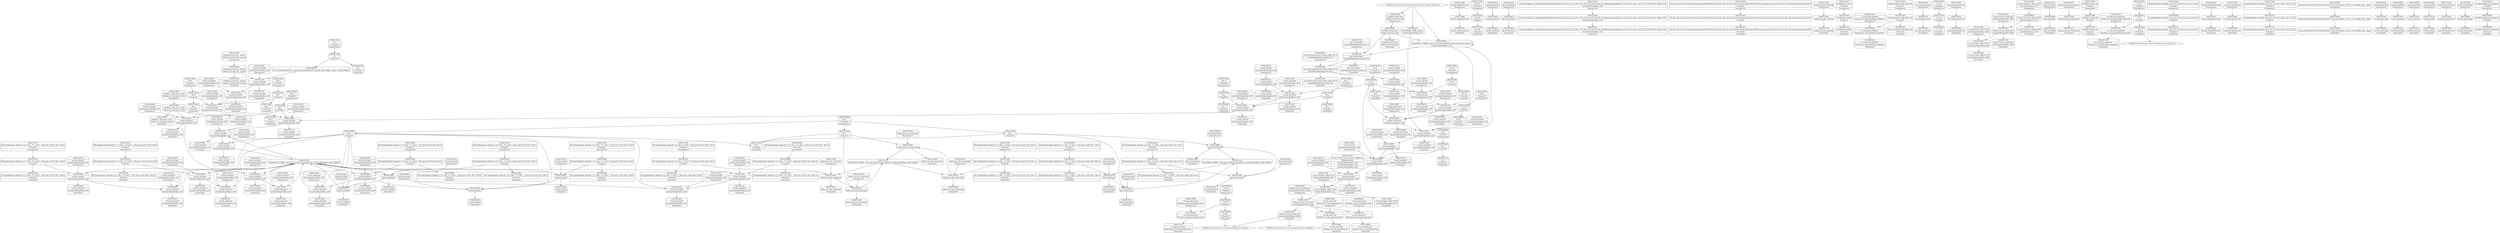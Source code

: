 digraph {
	CE0x511fac0 [shape=record,shape=Mrecord,label="{CE0x511fac0|i64_2|*Constant*}"]
	CE0x5139cc0 [shape=record,shape=Mrecord,label="{CE0x5139cc0|i64*_getelementptr_inbounds_(_11_x_i64_,_11_x_i64_*___llvm_gcov_ctr125,_i64_0,_i64_1)|*Constant*}"]
	CE0x511aa00 [shape=record,shape=Mrecord,label="{CE0x511aa00|i64*_getelementptr_inbounds_(_2_x_i64_,_2_x_i64_*___llvm_gcov_ctr410,_i64_0,_i64_0)|*Constant*|*SummSink*}"]
	CE0x5133060 [shape=record,shape=Mrecord,label="{CE0x5133060|current_sid:land.lhs.true}"]
	CE0x51227a0 [shape=record,shape=Mrecord,label="{CE0x51227a0|i64_4|*Constant*}"]
	CE0x5132970 [shape=record,shape=Mrecord,label="{CE0x5132970|current_sid:tmp18|security/selinux/hooks.c,218|*SummSink*}"]
	CE0x5139bf0 [shape=record,shape=Mrecord,label="{CE0x5139bf0|current_sid:tmp1|*SummSource*}"]
	CE0x67d4dc0 [shape=record,shape=Mrecord,label="{CE0x67d4dc0|avc_has_perm:tsid|Function::avc_has_perm&Arg::tsid::|*SummSink*}"]
	CE0x513a150 [shape=record,shape=Mrecord,label="{CE0x513a150|i64*_getelementptr_inbounds_(_11_x_i64_,_11_x_i64_*___llvm_gcov_ctr125,_i64_0,_i64_10)|*Constant*|*SummSink*}"]
	CE0x5137e30 [shape=record,shape=Mrecord,label="{CE0x5137e30|i32_218|*Constant*|*SummSink*}"]
	CE0x518cae0 [shape=record,shape=Mrecord,label="{CE0x518cae0|COLLAPSED:_GCMRE___llvm_gcov_ctr98_internal_global_2_x_i64_zeroinitializer:_elem_0:default:}"]
	CE0x5126150 [shape=record,shape=Mrecord,label="{CE0x5126150|i8_1|*Constant*|*SummSink*}"]
	CE0x5125c00 [shape=record,shape=Mrecord,label="{CE0x5125c00|i64*_getelementptr_inbounds_(_2_x_i64_,_2_x_i64_*___llvm_gcov_ctr98,_i64_0,_i64_1)|*Constant*}"]
	CE0x5138040 [shape=record,shape=Mrecord,label="{CE0x5138040|i32_78|*Constant*|*SummSink*}"]
	CE0x5158800 [shape=record,shape=Mrecord,label="{CE0x5158800|current_sid:if.end|*SummSink*}"]
	CE0x511eda0 [shape=record,shape=Mrecord,label="{CE0x511eda0|i64_5|*Constant*|*SummSink*}"]
	CE0x512adc0 [shape=record,shape=Mrecord,label="{CE0x512adc0|get_current:entry}"]
	CE0x5122150 [shape=record,shape=Mrecord,label="{CE0x5122150|_call_void_lockdep_rcu_suspicious(i8*_getelementptr_inbounds_(_25_x_i8_,_25_x_i8_*_.str3,_i32_0,_i32_0),_i32_218,_i8*_getelementptr_inbounds_(_45_x_i8_,_45_x_i8_*_.str12,_i32_0,_i32_0))_#10,_!dbg_!27727|security/selinux/hooks.c,218|*SummSource*}"]
	CE0x51192a0 [shape=record,shape=Mrecord,label="{CE0x51192a0|i64_1|*Constant*}"]
	CE0x512eb20 [shape=record,shape=Mrecord,label="{CE0x512eb20|get_current:tmp2|*SummSink*}"]
	CE0x514a480 [shape=record,shape=Mrecord,label="{CE0x514a480|current_sid:tmp10|security/selinux/hooks.c,218|*SummSource*}"]
	CE0x511f520 [shape=record,shape=Mrecord,label="{CE0x511f520|current_sid:tmp4|security/selinux/hooks.c,218}"]
	CE0x5143350 [shape=record,shape=Mrecord,label="{CE0x5143350|current_sid:sid|security/selinux/hooks.c,220}"]
	CE0x5136610 [shape=record,shape=Mrecord,label="{CE0x5136610|i64_0|*Constant*|*SummSource*}"]
	CE0x5139010 [shape=record,shape=Mrecord,label="{CE0x5139010|current_sid:tmp14|security/selinux/hooks.c,218}"]
	CE0x511afb0 [shape=record,shape=Mrecord,label="{CE0x511afb0|current_sid:tmp3|*SummSink*}"]
	CE0x514ab90 [shape=record,shape=Mrecord,label="{CE0x514ab90|_ret_%struct.task_struct*_%tmp4,_!dbg_!27714|./arch/x86/include/asm/current.h,14|*SummSource*}"]
	CE0x5127620 [shape=record,shape=Mrecord,label="{CE0x5127620|current_sid:tmp8|security/selinux/hooks.c,218|*SummSink*}"]
	CE0x64f9c20 [shape=record,shape=Mrecord,label="{CE0x64f9c20|avc_has_perm:ssid|Function::avc_has_perm&Arg::ssid::|*SummSource*}"]
	CE0x5127720 [shape=record,shape=Mrecord,label="{CE0x5127720|current_sid:tobool1|security/selinux/hooks.c,218}"]
	CE0x5125f80 [shape=record,shape=Mrecord,label="{CE0x5125f80|selinux_tun_dev_create:call|security/selinux/hooks.c,4652|*SummSource*}"]
	CE0x5157650 [shape=record,shape=Mrecord,label="{CE0x5157650|current_sid:land.lhs.true|*SummSink*}"]
	CE0x512b480 [shape=record,shape=Mrecord,label="{CE0x512b480|current_sid:call|security/selinux/hooks.c,218|*SummSink*}"]
	CE0x513cbc0 [shape=record,shape=Mrecord,label="{CE0x513cbc0|i32_(i32,_i32,_i16,_i32,_%struct.common_audit_data*)*_bitcast_(i32_(i32,_i32,_i16,_i32,_%struct.common_audit_data.495*)*_avc_has_perm_to_i32_(i32,_i32,_i16,_i32,_%struct.common_audit_data*)*)|*Constant*}"]
	CE0x5123f40 [shape=record,shape=Mrecord,label="{CE0x5123f40|current_sid:tmp1|*SummSink*}"]
	CE0x5138340 [shape=record,shape=Mrecord,label="{CE0x5138340|current_sid:cred|security/selinux/hooks.c,218|*SummSource*}"]
	CE0x5134c90 [shape=record,shape=Mrecord,label="{CE0x5134c90|i64*_getelementptr_inbounds_(_11_x_i64_,_11_x_i64_*___llvm_gcov_ctr125,_i64_0,_i64_9)|*Constant*|*SummSink*}"]
	CE0x5135070 [shape=record,shape=Mrecord,label="{CE0x5135070|current_sid:tmp17|security/selinux/hooks.c,218|*SummSource*}"]
	CE0x51391c0 [shape=record,shape=Mrecord,label="{CE0x51391c0|current_sid:tmp14|security/selinux/hooks.c,218|*SummSource*}"]
	CE0x5117a80 [shape=record,shape=Mrecord,label="{CE0x5117a80|selinux_tun_dev_create:bb|*SummSource*}"]
	CE0x512ac30 [shape=record,shape=Mrecord,label="{CE0x512ac30|GLOBAL:get_current|*Constant*|*SummSink*}"]
	CE0x5150950 [shape=record,shape=Mrecord,label="{CE0x5150950|avc_has_perm:auditdata|Function::avc_has_perm&Arg::auditdata::}"]
	CE0x517b6e0 [shape=record,shape=Mrecord,label="{CE0x517b6e0|i64*_getelementptr_inbounds_(_2_x_i64_,_2_x_i64_*___llvm_gcov_ctr98,_i64_0,_i64_1)|*Constant*|*SummSink*}"]
	CE0x5121d40 [shape=record,shape=Mrecord,label="{CE0x5121d40|avc_has_perm:entry|*SummSource*}"]
	CE0x51270a0 [shape=record,shape=Mrecord,label="{CE0x51270a0|i1_true|*Constant*}"]
	CE0x67d4e30 [shape=record,shape=Mrecord,label="{CE0x67d4e30|avc_has_perm:tsid|Function::avc_has_perm&Arg::tsid::|*SummSource*}"]
	CE0x517ae70 [shape=record,shape=Mrecord,label="{CE0x517ae70|_call_void_mcount()_#3}"]
	CE0x513e8f0 [shape=record,shape=Mrecord,label="{CE0x513e8f0|current_sid:security|security/selinux/hooks.c,218|*SummSource*}"]
	CE0x513ece0 [shape=record,shape=Mrecord,label="{CE0x513ece0|current_sid:tmp22|security/selinux/hooks.c,218}"]
	CE0x5151bd0 [shape=record,shape=Mrecord,label="{CE0x5151bd0|avc_has_perm:auditdata|Function::avc_has_perm&Arg::auditdata::|*SummSink*}"]
	CE0x5151af0 [shape=record,shape=Mrecord,label="{CE0x5151af0|_ret_i32_%retval.0,_!dbg_!27728|security/selinux/avc.c,775|*SummSink*}"]
	CE0x51403b0 [shape=record,shape=Mrecord,label="{CE0x51403b0|get_current:bb}"]
	CE0x511cd10 [shape=record,shape=Mrecord,label="{CE0x511cd10|selinux_tun_dev_create:entry|*SummSink*}"]
	CE0x5113320 [shape=record,shape=Mrecord,label="{CE0x5113320|GLOBAL:current_sid|*Constant*|*SummSource*}"]
	"CONST[source:0(mediator),value:0(static)][purpose:{operation}]"
	"CONST[source:0(mediator),value:2(dynamic)][purpose:{object}]"
	CE0x51342c0 [shape=record,shape=Mrecord,label="{CE0x51342c0|current_sid:call4|security/selinux/hooks.c,218|*SummSource*}"]
	CE0x51221c0 [shape=record,shape=Mrecord,label="{CE0x51221c0|_call_void_lockdep_rcu_suspicious(i8*_getelementptr_inbounds_(_25_x_i8_,_25_x_i8_*_.str3,_i32_0,_i32_0),_i32_218,_i8*_getelementptr_inbounds_(_45_x_i8_,_45_x_i8_*_.str12,_i32_0,_i32_0))_#10,_!dbg_!27727|security/selinux/hooks.c,218|*SummSink*}"]
	CE0x51202b0 [shape=record,shape=Mrecord,label="{CE0x51202b0|0:_i8,_:_GCMR_current_sid.__warned_internal_global_i8_0,_section_.data.unlikely_,_align_1:_elem_0:default:}"]
	CE0x514ab00 [shape=record,shape=Mrecord,label="{CE0x514ab00|get_current:entry|*SummSink*}"]
	CE0x5117060 [shape=record,shape=Mrecord,label="{CE0x5117060|%struct.common_audit_data*_null|*Constant*}"]
	CE0x5147790 [shape=record,shape=Mrecord,label="{CE0x5147790|current_sid:tmp7|security/selinux/hooks.c,218|*SummSource*}"]
	CE0x5122670 [shape=record,shape=Mrecord,label="{CE0x5122670|current_sid:tobool1|security/selinux/hooks.c,218|*SummSink*}"]
	CE0x5129c80 [shape=record,shape=Mrecord,label="{CE0x5129c80|selinux_tun_dev_create:tmp2|*SummSource*}"]
	CE0x5146b10 [shape=record,shape=Mrecord,label="{CE0x5146b10|current_sid:tmp}"]
	CE0x5146280 [shape=record,shape=Mrecord,label="{CE0x5146280|current_sid:tmp6|security/selinux/hooks.c,218|*SummSource*}"]
	CE0x5123320 [shape=record,shape=Mrecord,label="{CE0x5123320|current_sid:tmp5|security/selinux/hooks.c,218|*SummSource*}"]
	CE0x709aad0 [shape=record,shape=Mrecord,label="{CE0x709aad0|i16_49|*Constant*|*SummSource*}"]
	CE0x51198d0 [shape=record,shape=Mrecord,label="{CE0x51198d0|avc_has_perm:requested|Function::avc_has_perm&Arg::requested::}"]
	CE0x511e070 [shape=record,shape=Mrecord,label="{CE0x511e070|i64*_getelementptr_inbounds_(_11_x_i64_,_11_x_i64_*___llvm_gcov_ctr125,_i64_0,_i64_9)|*Constant*|*SummSource*}"]
	CE0x5123af0 [shape=record,shape=Mrecord,label="{CE0x5123af0|i64_0|*Constant*}"]
	CE0x5126280 [shape=record,shape=Mrecord,label="{CE0x5126280|i8*_getelementptr_inbounds_(_25_x_i8_,_25_x_i8_*_.str3,_i32_0,_i32_0)|*Constant*}"]
	CE0x5118b10 [shape=record,shape=Mrecord,label="{CE0x5118b10|selinux_tun_dev_create:call1|security/selinux/hooks.c,4661|*SummSource*}"]
	CE0x511f460 [shape=record,shape=Mrecord,label="{CE0x511f460|i64_3|*Constant*}"]
	CE0x514e1d0 [shape=record,shape=Mrecord,label="{CE0x514e1d0|current_sid:tmp21|security/selinux/hooks.c,218}"]
	CE0x5133280 [shape=record,shape=Mrecord,label="{CE0x5133280|_ret_i32_%tmp24,_!dbg_!27742|security/selinux/hooks.c,220|*SummSink*}"]
	CE0x67d4d50 [shape=record,shape=Mrecord,label="{CE0x67d4d50|avc_has_perm:tsid|Function::avc_has_perm&Arg::tsid::}"]
	CE0x5114cb0 [shape=record,shape=Mrecord,label="{CE0x5114cb0|selinux_tun_dev_create:tmp2}"]
	CE0x4a180e0 [shape=record,shape=Mrecord,label="{CE0x4a180e0|i32_8|*Constant*|*SummSink*}"]
	CE0x512b3a0 [shape=record,shape=Mrecord,label="{CE0x512b3a0|current_sid:call|security/selinux/hooks.c,218}"]
	CE0x51405f0 [shape=record,shape=Mrecord,label="{CE0x51405f0|_call_void_mcount()_#3|*SummSource*}"]
	CE0x5126a70 [shape=record,shape=Mrecord,label="{CE0x5126a70|COLLAPSED:_CMRE:_elem_0::|security/selinux/hooks.c,218}"]
	CE0x511d4e0 [shape=record,shape=Mrecord,label="{CE0x511d4e0|current_sid:tmp2}"]
	CE0x5147500 [shape=record,shape=Mrecord,label="{CE0x5147500|current_sid:tmp6|security/selinux/hooks.c,218|*SummSink*}"]
	CE0x5120c10 [shape=record,shape=Mrecord,label="{CE0x5120c10|current_sid:land.lhs.true2}"]
	CE0x5131a10 [shape=record,shape=Mrecord,label="{CE0x5131a10|current_sid:tmp2|*SummSource*}"]
	CE0x5138410 [shape=record,shape=Mrecord,label="{CE0x5138410|current_sid:cred|security/selinux/hooks.c,218|*SummSink*}"]
	CE0x5123c00 [shape=record,shape=Mrecord,label="{CE0x5123c00|current_sid:tmp4|security/selinux/hooks.c,218|*SummSink*}"]
	CE0x513c9f0 [shape=record,shape=Mrecord,label="{CE0x513c9f0|current_sid:tmp8|security/selinux/hooks.c,218}"]
	CE0x5115f80 [shape=record,shape=Mrecord,label="{CE0x5115f80|GLOBAL:current_sid|*Constant*}"]
	CE0x5126f70 [shape=record,shape=Mrecord,label="{CE0x5126f70|current_sid:tmp14|security/selinux/hooks.c,218|*SummSink*}"]
	CE0x515bf80 [shape=record,shape=Mrecord,label="{CE0x515bf80|get_current:tmp3}"]
	CE0x5129a80 [shape=record,shape=Mrecord,label="{CE0x5129a80|i64*_getelementptr_inbounds_(_11_x_i64_,_11_x_i64_*___llvm_gcov_ctr125,_i64_0,_i64_8)|*Constant*|*SummSource*}"]
	CE0x512aab0 [shape=record,shape=Mrecord,label="{CE0x512aab0|GLOBAL:get_current|*Constant*|*SummSource*}"]
	CE0x5119610 [shape=record,shape=Mrecord,label="{CE0x5119610|selinux_tun_dev_create:call|security/selinux/hooks.c,4652|*SummSink*}"]
	CE0x513f790 [shape=record,shape=Mrecord,label="{CE0x513f790|i1_true|*Constant*|*SummSource*}"]
	CE0x51137f0 [shape=record,shape=Mrecord,label="{CE0x51137f0|GLOBAL:current_sid|*Constant*|*SummSink*}"]
	CE0x51179d0 [shape=record,shape=Mrecord,label="{CE0x51179d0|i64*_getelementptr_inbounds_(_2_x_i64_,_2_x_i64_*___llvm_gcov_ctr410,_i64_0,_i64_1)|*Constant*|*SummSource*}"]
	CE0x5136000 [shape=record,shape=Mrecord,label="{CE0x5136000|current_sid:tmp13|security/selinux/hooks.c,218}"]
	CE0x511b0c0 [shape=record,shape=Mrecord,label="{CE0x511b0c0|_call_void_mcount()_#3}"]
	CE0x514c110 [shape=record,shape=Mrecord,label="{CE0x514c110|current_sid:tmp10|security/selinux/hooks.c,218|*SummSink*}"]
	CE0x514ada0 [shape=record,shape=Mrecord,label="{CE0x514ada0|_ret_%struct.task_struct*_%tmp4,_!dbg_!27714|./arch/x86/include/asm/current.h,14}"]
	CE0x511ee40 [shape=record,shape=Mrecord,label="{CE0x511ee40|current_sid:tmp9|security/selinux/hooks.c,218|*SummSource*}"]
	CE0x517b7d0 [shape=record,shape=Mrecord,label="{CE0x517b7d0|get_current:tmp4|./arch/x86/include/asm/current.h,14|*SummSource*}"]
	CE0x513a820 [shape=record,shape=Mrecord,label="{CE0x513a820|i64_2|*Constant*|*SummSource*}"]
	CE0x512ece0 [shape=record,shape=Mrecord,label="{CE0x512ece0|get_current:tmp1}"]
	CE0x5140790 [shape=record,shape=Mrecord,label="{CE0x5140790|get_current:tmp4|./arch/x86/include/asm/current.h,14}"]
	CE0x51181e0 [shape=record,shape=Mrecord,label="{CE0x51181e0|selinux_tun_dev_create:bb}"]
	CE0x5124120 [shape=record,shape=Mrecord,label="{CE0x5124120|i64*_getelementptr_inbounds_(_11_x_i64_,_11_x_i64_*___llvm_gcov_ctr125,_i64_0,_i64_1)|*Constant*|*SummSource*}"]
	CE0x517ad60 [shape=record,shape=Mrecord,label="{CE0x517ad60|get_current:tmp3|*SummSource*}"]
	CE0x512eab0 [shape=record,shape=Mrecord,label="{CE0x512eab0|get_current:tmp2|*SummSource*}"]
	CE0x4a18150 [shape=record,shape=Mrecord,label="{CE0x4a18150|i32_8|*Constant*|*SummSource*}"]
	CE0x513f9f0 [shape=record,shape=Mrecord,label="{CE0x513f9f0|i64*_getelementptr_inbounds_(_11_x_i64_,_11_x_i64_*___llvm_gcov_ctr125,_i64_0,_i64_8)|*Constant*|*SummSink*}"]
	CE0x518ca70 [shape=record,shape=Mrecord,label="{CE0x518ca70|get_current:tmp}"]
	CE0x5138c60 [shape=record,shape=Mrecord,label="{CE0x5138c60|current_sid:tmp15|security/selinux/hooks.c,218|*SummSource*}"]
	CE0x5127e40 [shape=record,shape=Mrecord,label="{CE0x5127e40|i8*_getelementptr_inbounds_(_45_x_i8_,_45_x_i8_*_.str12,_i32_0,_i32_0)|*Constant*}"]
	CE0x5144120 [shape=record,shape=Mrecord,label="{CE0x5144120|current_sid:tmp24|security/selinux/hooks.c,220|*SummSource*}"]
	CE0x5132600 [shape=record,shape=Mrecord,label="{CE0x5132600|current_sid:tmp18|security/selinux/hooks.c,218}"]
	CE0x5113950 [shape=record,shape=Mrecord,label="{CE0x5113950|i64*_getelementptr_inbounds_(_2_x_i64_,_2_x_i64_*___llvm_gcov_ctr410,_i64_0,_i64_1)|*Constant*}"]
	CE0x5123b60 [shape=record,shape=Mrecord,label="{CE0x5123b60|current_sid:tmp4|security/selinux/hooks.c,218|*SummSource*}"]
	CE0x5134440 [shape=record,shape=Mrecord,label="{CE0x5134440|GLOBAL:get_current|*Constant*}"]
	CE0x5138eb0 [shape=record,shape=Mrecord,label="{CE0x5138eb0|current_sid:tmp13|security/selinux/hooks.c,218|*SummSource*}"]
	CE0x512fcd0 [shape=record,shape=Mrecord,label="{CE0x512fcd0|get_current:tmp4|./arch/x86/include/asm/current.h,14|*SummSink*}"]
	CE0x5136490 [shape=record,shape=Mrecord,label="{CE0x5136490|current_sid:tmp16|security/selinux/hooks.c,218|*SummSource*}"]
	CE0x5136270 [shape=record,shape=Mrecord,label="{CE0x5136270|current_sid:tmp16|security/selinux/hooks.c,218}"]
	CE0x511de70 [shape=record,shape=Mrecord,label="{CE0x511de70|i64*_getelementptr_inbounds_(_11_x_i64_,_11_x_i64_*___llvm_gcov_ctr125,_i64_0,_i64_9)|*Constant*}"]
	CE0x51274b0 [shape=record,shape=Mrecord,label="{CE0x51274b0|current_sid:tmp8|security/selinux/hooks.c,218|*SummSource*}"]
	CE0x5130da0 [shape=record,shape=Mrecord,label="{CE0x5130da0|i8*_getelementptr_inbounds_(_25_x_i8_,_25_x_i8_*_.str3,_i32_0,_i32_0)|*Constant*|*SummSource*}"]
	CE0x51243a0 [shape=record,shape=Mrecord,label="{CE0x51243a0|current_sid:tmp7|security/selinux/hooks.c,218|*SummSink*}"]
	CE0x51367c0 [shape=record,shape=Mrecord,label="{CE0x51367c0|i64_0|*Constant*|*SummSink*}"]
	CE0x511ef10 [shape=record,shape=Mrecord,label="{CE0x511ef10|current_sid:tmp10|security/selinux/hooks.c,218}"]
	CE0x517add0 [shape=record,shape=Mrecord,label="{CE0x517add0|get_current:tmp3|*SummSink*}"]
	CE0x513e990 [shape=record,shape=Mrecord,label="{CE0x513e990|current_sid:security|security/selinux/hooks.c,218|*SummSink*}"]
	CE0x513bb00 [shape=record,shape=Mrecord,label="{CE0x513bb00|current_sid:tmp19|security/selinux/hooks.c,218|*SummSource*}"]
	CE0x513e880 [shape=record,shape=Mrecord,label="{CE0x513e880|current_sid:security|security/selinux/hooks.c,218}"]
	CE0x51443c0 [shape=record,shape=Mrecord,label="{CE0x51443c0|get_current:bb|*SummSource*}"]
	CE0x5112dd0 [shape=record,shape=Mrecord,label="{CE0x5112dd0|GLOBAL:__llvm_gcov_ctr125|Global_var:__llvm_gcov_ctr125|*SummSource*}"]
	CE0x5138bf0 [shape=record,shape=Mrecord,label="{CE0x5138bf0|current_sid:tmp15|security/selinux/hooks.c,218}"]
	CE0x511ec90 [shape=record,shape=Mrecord,label="{CE0x511ec90|i64_5|*Constant*|*SummSource*}"]
	CE0x5146a20 [shape=record,shape=Mrecord,label="{CE0x5146a20|i64*_getelementptr_inbounds_(_11_x_i64_,_11_x_i64_*___llvm_gcov_ctr125,_i64_0,_i64_0)|*Constant*|*SummSink*}"]
	CE0x5145a90 [shape=record,shape=Mrecord,label="{CE0x5145a90|%struct.task_struct*_(%struct.task_struct**)*_asm_movq_%gs:$_1:P_,$0_,_r,im,_dirflag_,_fpsr_,_flags_|*SummSink*}"]
	CE0x5120b00 [shape=record,shape=Mrecord,label="{CE0x5120b00|current_sid:do.end|*SummSink*}"]
	CE0x51438f0 [shape=record,shape=Mrecord,label="{CE0x51438f0|GLOBAL:current_task|Global_var:current_task}"]
	CE0x5122910 [shape=record,shape=Mrecord,label="{CE0x5122910|i32_(i32,_i32,_i16,_i32,_%struct.common_audit_data*)*_bitcast_(i32_(i32,_i32,_i16,_i32,_%struct.common_audit_data.495*)*_avc_has_perm_to_i32_(i32,_i32,_i16,_i32,_%struct.common_audit_data*)*)|*Constant*|*SummSink*}"]
	CE0x5144210 [shape=record,shape=Mrecord,label="{CE0x5144210|current_sid:tmp24|security/selinux/hooks.c,220|*SummSink*}"]
	CE0x5124e50 [shape=record,shape=Mrecord,label="{CE0x5124e50|i32_218|*Constant*}"]
	CE0x5135cf0 [shape=record,shape=Mrecord,label="{CE0x5135cf0|i64*_getelementptr_inbounds_(_11_x_i64_,_11_x_i64_*___llvm_gcov_ctr125,_i64_0,_i64_6)|*Constant*|*SummSink*}"]
	CE0x5133c80 [shape=record,shape=Mrecord,label="{CE0x5133c80|current_sid:tmp12|security/selinux/hooks.c,218}"]
	CE0x51320a0 [shape=record,shape=Mrecord,label="{CE0x51320a0|current_sid:land.lhs.true2|*SummSink*}"]
	CE0x512ec70 [shape=record,shape=Mrecord,label="{CE0x512ec70|i64_1|*Constant*}"]
	CE0x5120850 [shape=record,shape=Mrecord,label="{CE0x5120850|current_sid:if.then|*SummSource*}"]
	CE0x51135e0 [shape=record,shape=Mrecord,label="{CE0x51135e0|selinux_tun_dev_create:tmp|*SummSource*}"]
	CE0x5125930 [shape=record,shape=Mrecord,label="{CE0x5125930|selinux_tun_dev_create:call1|security/selinux/hooks.c,4661}"]
	CE0x514e480 [shape=record,shape=Mrecord,label="{CE0x514e480|i32_22|*Constant*}"]
	CE0x513d050 [shape=record,shape=Mrecord,label="{CE0x513d050|i64*_getelementptr_inbounds_(_11_x_i64_,_11_x_i64_*___llvm_gcov_ctr125,_i64_0,_i64_6)|*Constant*|*SummSource*}"]
	CE0x5144670 [shape=record,shape=Mrecord,label="{CE0x5144670|i64*_getelementptr_inbounds_(_2_x_i64_,_2_x_i64_*___llvm_gcov_ctr98,_i64_0,_i64_0)|*Constant*}"]
	CE0x513cb50 [shape=record,shape=Mrecord,label="{CE0x513cb50|i32_(i32,_i32,_i16,_i32,_%struct.common_audit_data*)*_bitcast_(i32_(i32,_i32,_i16,_i32,_%struct.common_audit_data.495*)*_avc_has_perm_to_i32_(i32,_i32,_i16,_i32,_%struct.common_audit_data*)*)|*Constant*|*SummSource*}"]
	CE0x51552a0 [shape=record,shape=Mrecord,label="{CE0x51552a0|_ret_i32_%call1,_!dbg_!27714|security/selinux/hooks.c,4661|*SummSink*}"]
	CE0x5145830 [shape=record,shape=Mrecord,label="{CE0x5145830|%struct.task_struct*_(%struct.task_struct**)*_asm_movq_%gs:$_1:P_,$0_,_r,im,_dirflag_,_fpsr_,_flags_}"]
	CE0x5143270 [shape=record,shape=Mrecord,label="{CE0x5143270|current_sid:sid|security/selinux/hooks.c,220|*SummSink*}"]
	CE0x5131d20 [shape=record,shape=Mrecord,label="{CE0x5131d20|current_sid:tmp3|*SummSource*}"]
	CE0x5134d00 [shape=record,shape=Mrecord,label="{CE0x5134d00|current_sid:tmp17|security/selinux/hooks.c,218}"]
	CE0x5142c30 [shape=record,shape=Mrecord,label="{CE0x5142c30|current_sid:tmp23|security/selinux/hooks.c,218|*SummSink*}"]
	CE0x513f0d0 [shape=record,shape=Mrecord,label="{CE0x513f0d0|current_sid:tmp22|security/selinux/hooks.c,218|*SummSink*}"]
	CE0x512b290 [shape=record,shape=Mrecord,label="{CE0x512b290|current_sid:entry|*SummSource*}"]
	CE0x5113690 [shape=record,shape=Mrecord,label="{CE0x5113690|current_sid:bb|*SummSink*}"]
	CE0x5147680 [shape=record,shape=Mrecord,label="{CE0x5147680|current_sid:tmp7|security/selinux/hooks.c,218}"]
	CE0x5127eb0 [shape=record,shape=Mrecord,label="{CE0x5127eb0|i8*_getelementptr_inbounds_(_45_x_i8_,_45_x_i8_*_.str12,_i32_0,_i32_0)|*Constant*|*SummSource*}"]
	CE0x513a890 [shape=record,shape=Mrecord,label="{CE0x513a890|i64_2|*Constant*|*SummSink*}"]
	"CONST[source:2(external),value:2(dynamic)][purpose:{subject}][SrcIdx:0]"
	CE0x51327f0 [shape=record,shape=Mrecord,label="{CE0x51327f0|current_sid:tmp18|security/selinux/hooks.c,218|*SummSource*}"]
	CE0x51507e0 [shape=record,shape=Mrecord,label="{CE0x51507e0|%struct.common_audit_data*_null|*Constant*|*SummSink*}"]
	CE0x511bb30 [shape=record,shape=Mrecord,label="{CE0x511bb30|i64*_getelementptr_inbounds_(_11_x_i64_,_11_x_i64_*___llvm_gcov_ctr125,_i64_0,_i64_6)|*Constant*}"]
	CE0x512b5c0 [shape=record,shape=Mrecord,label="{CE0x512b5c0|i32_0|*Constant*}"]
	CE0x514a1f0 [shape=record,shape=Mrecord,label="{CE0x514a1f0|current_sid:tmp9|security/selinux/hooks.c,218|*SummSink*}"]
	CE0x514e580 [shape=record,shape=Mrecord,label="{CE0x514e580|current_sid:tmp21|security/selinux/hooks.c,218|*SummSink*}"]
	CE0x5146210 [shape=record,shape=Mrecord,label="{CE0x5146210|current_sid:tmp6|security/selinux/hooks.c,218}"]
	CE0x5132ed0 [shape=record,shape=Mrecord,label="{CE0x5132ed0|selinux_tun_dev_create:tmp3|*SummSink*}"]
	CE0x5118880 [shape=record,shape=Mrecord,label="{CE0x5118880|_call_void_mcount()_#3|*SummSink*}"]
	CE0x5134030 [shape=record,shape=Mrecord,label="{CE0x5134030|current_sid:call4|security/selinux/hooks.c,218}"]
	CE0x511e400 [shape=record,shape=Mrecord,label="{CE0x511e400|i64_4|*Constant*|*SummSource*}"]
	CE0x51224f0 [shape=record,shape=Mrecord,label="{CE0x51224f0|current_sid:tobool1|security/selinux/hooks.c,218|*SummSource*}"]
	CE0x5140120 [shape=record,shape=Mrecord,label="{CE0x5140120|0:_i32,_4:_i32,_8:_i32,_12:_i32,_:_CMRE_4,8_|*MultipleSource*|security/selinux/hooks.c,218|security/selinux/hooks.c,218|security/selinux/hooks.c,220}"]
	CE0x512b410 [shape=record,shape=Mrecord,label="{CE0x512b410|current_sid:call|security/selinux/hooks.c,218|*SummSource*}"]
	CE0x513fdb0 [shape=record,shape=Mrecord,label="{CE0x513fdb0|current_sid:sid|security/selinux/hooks.c,220|*SummSource*}"]
	CE0x513be90 [shape=record,shape=Mrecord,label="{CE0x513be90|selinux_tun_dev_create:tmp2|*SummSink*}"]
	CE0x5113240 [shape=record,shape=Mrecord,label="{CE0x5113240|selinux_tun_dev_create:call|security/selinux/hooks.c,4652}"]
	CE0x511c3c0 [shape=record,shape=Mrecord,label="{CE0x511c3c0|i8_1|*Constant*|*SummSource*}"]
	CE0x51508e0 [shape=record,shape=Mrecord,label="{CE0x51508e0|_ret_i32_%retval.0,_!dbg_!27728|security/selinux/avc.c,775}"]
	CE0x511add0 [shape=record,shape=Mrecord,label="{CE0x511add0|current_sid:tmp|*SummSink*}"]
	CE0x513ee60 [shape=record,shape=Mrecord,label="{CE0x513ee60|current_sid:tmp22|security/selinux/hooks.c,218|*SummSource*}"]
	CE0x511d080 [shape=record,shape=Mrecord,label="{CE0x511d080|i64*_getelementptr_inbounds_(_2_x_i64_,_2_x_i64_*___llvm_gcov_ctr410,_i64_0,_i64_1)|*Constant*|*SummSink*}"]
	CE0x5158730 [shape=record,shape=Mrecord,label="{CE0x5158730|current_sid:if.end|*SummSource*}"]
	CE0x513c8c0 [shape=record,shape=Mrecord,label="{CE0x513c8c0|GLOBAL:current_sid.__warned|Global_var:current_sid.__warned|*SummSink*}"]
	CE0x513a450 [shape=record,shape=Mrecord,label="{CE0x513a450|current_sid:tmp20|security/selinux/hooks.c,218|*SummSink*}"]
	CE0x709aa60 [shape=record,shape=Mrecord,label="{CE0x709aa60|avc_has_perm:tclass|Function::avc_has_perm&Arg::tclass::}"]
	CE0x5117450 [shape=record,shape=Mrecord,label="{CE0x5117450|i64_1|*Constant*|*SummSink*}"]
	CE0x5119140 [shape=record,shape=Mrecord,label="{CE0x5119140|current_sid:entry}"]
	CE0x5143a80 [shape=record,shape=Mrecord,label="{CE0x5143a80|GLOBAL:current_task|Global_var:current_task|*SummSink*}"]
	CE0x5118600 [shape=record,shape=Mrecord,label="{CE0x5118600|_call_void_mcount()_#3|*SummSource*}"]
	"CONST[source:0(mediator),value:2(dynamic)][purpose:{subject}]"
	CE0x5139490 [shape=record,shape=Mrecord,label="{CE0x5139490|selinux_tun_dev_create:tmp3}"]
	CE0x511c0c0 [shape=record,shape=Mrecord,label="{CE0x511c0c0|current_sid:tmp16|security/selinux/hooks.c,218|*SummSink*}"]
	CE0x5143d40 [shape=record,shape=Mrecord,label="{CE0x5143d40|i64*_getelementptr_inbounds_(_2_x_i64_,_2_x_i64_*___llvm_gcov_ctr98,_i64_0,_i64_0)|*Constant*|*SummSource*}"]
	CE0x518c0e0 [shape=record,shape=Mrecord,label="{CE0x518c0e0|i64*_getelementptr_inbounds_(_2_x_i64_,_2_x_i64_*___llvm_gcov_ctr98,_i64_0,_i64_0)|*Constant*|*SummSink*}"]
	CE0x5119a30 [shape=record,shape=Mrecord,label="{CE0x5119a30|avc_has_perm:requested|Function::avc_has_perm&Arg::requested::|*SummSource*}"]
	CE0x512a810 [shape=record,shape=Mrecord,label="{CE0x512a810|current_sid:call4|security/selinux/hooks.c,218|*SummSink*}"]
	CE0x51439f0 [shape=record,shape=Mrecord,label="{CE0x51439f0|GLOBAL:current_task|Global_var:current_task|*SummSource*}"]
	CE0x513b3a0 [shape=record,shape=Mrecord,label="{CE0x513b3a0|i32_0|*Constant*|*SummSink*}"]
	CE0x5130e10 [shape=record,shape=Mrecord,label="{CE0x5130e10|i8*_getelementptr_inbounds_(_25_x_i8_,_25_x_i8_*_.str3,_i32_0,_i32_0)|*Constant*|*SummSink*}"]
	CE0x511d470 [shape=record,shape=Mrecord,label="{CE0x511d470|current_sid:tmp2|*SummSink*}"]
	CE0x5142f90 [shape=record,shape=Mrecord,label="{CE0x5142f90|i32_1|*Constant*|*SummSource*}"]
	CE0x5138240 [shape=record,shape=Mrecord,label="{CE0x5138240|COLLAPSED:_GCMRE_current_task_external_global_%struct.task_struct*:_elem_0::|security/selinux/hooks.c,218}"]
	CE0x51381d0 [shape=record,shape=Mrecord,label="{CE0x51381d0|current_sid:cred|security/selinux/hooks.c,218}"]
	CE0x513d340 [shape=record,shape=Mrecord,label="{CE0x513d340|selinux_tun_dev_create:tmp3|*SummSource*}"]
	CE0x5136570 [shape=record,shape=Mrecord,label="{CE0x5136570|selinux_tun_dev_create:entry|*SummSource*}"]
	CE0x514aa10 [shape=record,shape=Mrecord,label="{CE0x514aa10|get_current:entry|*SummSource*}"]
	CE0x511ad60 [shape=record,shape=Mrecord,label="{CE0x511ad60|i64_1|*Constant*}"]
	CE0x5147c60 [shape=record,shape=Mrecord,label="{CE0x5147c60|current_sid:do.end}"]
	CE0x5125580 [shape=record,shape=Mrecord,label="{CE0x5125580|COLLAPSED:_GCMRE___llvm_gcov_ctr125_internal_global_11_x_i64_zeroinitializer:_elem_0:default:}"]
	CE0x5159900 [shape=record,shape=Mrecord,label="{CE0x5159900|current_sid:do.body}"]
	CE0x51268b0 [shape=record,shape=Mrecord,label="{CE0x51268b0|i32_22|*Constant*|*SummSink*}"]
	CE0x51186b0 [shape=record,shape=Mrecord,label="{CE0x51186b0|avc_has_perm:ssid|Function::avc_has_perm&Arg::ssid::|*SummSink*}"]
	CE0x5113cc0 [shape=record,shape=Mrecord,label="{CE0x5113cc0|avc_has_perm:tclass|Function::avc_has_perm&Arg::tclass::|*SummSink*}"]
	CE0x5136980 [shape=record,shape=Mrecord,label="{CE0x5136980|GLOBAL:__llvm_gcov_ctr125|Global_var:__llvm_gcov_ctr125|*SummSink*}"]
	CE0x511a3d0 [shape=record,shape=Mrecord,label="{CE0x511a3d0|selinux_tun_dev_create:tmp1|*SummSink*}"]
	CE0x5157570 [shape=record,shape=Mrecord,label="{CE0x5157570|current_sid:bb}"]
	CE0x5144540 [shape=record,shape=Mrecord,label="{CE0x5144540|get_current:bb|*SummSink*}"]
	CE0x511fa20 [shape=record,shape=Mrecord,label="{CE0x511fa20|current_sid:tobool|security/selinux/hooks.c,218|*SummSource*}"]
	CE0x5126730 [shape=record,shape=Mrecord,label="{CE0x5126730|i32_22|*Constant*|*SummSource*}"]
	CE0x513f8c0 [shape=record,shape=Mrecord,label="{CE0x513f8c0|i1_true|*Constant*|*SummSink*}"]
	CE0x5117500 [shape=record,shape=Mrecord,label="{CE0x5117500|i64*_getelementptr_inbounds_(_2_x_i64_,_2_x_i64_*___llvm_gcov_ctr410,_i64_0,_i64_0)|*Constant*|*SummSource*}"]
	CE0x5132190 [shape=record,shape=Mrecord,label="{CE0x5132190|i64*_getelementptr_inbounds_(_11_x_i64_,_11_x_i64_*___llvm_gcov_ctr125,_i64_0,_i64_0)|*Constant*|*SummSource*}"]
	CE0x5151a80 [shape=record,shape=Mrecord,label="{CE0x5151a80|avc_has_perm:auditdata|Function::avc_has_perm&Arg::auditdata::|*SummSource*}"]
	CE0x5118c70 [shape=record,shape=Mrecord,label="{CE0x5118c70|selinux_tun_dev_create:tmp|*SummSink*}"]
	CE0x5124bb0 [shape=record,shape=Mrecord,label="{CE0x5124bb0|GLOBAL:lockdep_rcu_suspicious|*Constant*}"]
	CE0x5119e50 [shape=record,shape=Mrecord,label="{CE0x5119e50|i64*_getelementptr_inbounds_(_2_x_i64_,_2_x_i64_*___llvm_gcov_ctr410,_i64_0,_i64_0)|*Constant*}"]
	CE0x6df1110 [shape=record,shape=Mrecord,label="{CE0x6df1110|avc_has_perm:ssid|Function::avc_has_perm&Arg::ssid::}"]
	CE0x5152c90 [shape=record,shape=Mrecord,label="{CE0x5152c90|_ret_i32_%call1,_!dbg_!27714|security/selinux/hooks.c,4661}"]
	CE0x511a530 [shape=record,shape=Mrecord,label="{CE0x511a530|COLLAPSED:_GCMRE___llvm_gcov_ctr410_internal_global_2_x_i64_zeroinitializer:_elem_0:default:}"]
	CE0x5131b70 [shape=record,shape=Mrecord,label="{CE0x5131b70|current_sid:tmp3}"]
	CE0x513f2f0 [shape=record,shape=Mrecord,label="{CE0x513f2f0|current_sid:tmp23|security/selinux/hooks.c,218|*SummSource*}"]
	CE0x51170d0 [shape=record,shape=Mrecord,label="{CE0x51170d0|%struct.common_audit_data*_null|*Constant*|*SummSource*}"]
	CE0x5156430 [shape=record,shape=Mrecord,label="{CE0x5156430|current_sid:bb|*SummSource*}"]
	CE0x4a18070 [shape=record,shape=Mrecord,label="{CE0x4a18070|i32_8|*Constant*}"]
	CE0x513b220 [shape=record,shape=Mrecord,label="{CE0x513b220|i32_0|*Constant*|*SummSource*}"]
	CE0x5159a40 [shape=record,shape=Mrecord,label="{CE0x5159a40|current_sid:do.body|*SummSource*}"]
	CE0x51575e0 [shape=record,shape=Mrecord,label="{CE0x51575e0|current_sid:if.then}"]
	CE0x709a9f0 [shape=record,shape=Mrecord,label="{CE0x709a9f0|i16_49|*Constant*}"]
	CE0x511a950 [shape=record,shape=Mrecord,label="{CE0x511a950|_ret_i32_%tmp24,_!dbg_!27742|security/selinux/hooks.c,220}"]
	CE0x5127860 [shape=record,shape=Mrecord,label="{CE0x5127860|avc_has_perm:entry|*SummSink*}"]
	CE0x51208c0 [shape=record,shape=Mrecord,label="{CE0x51208c0|current_sid:if.then|*SummSink*}"]
	CE0x513a230 [shape=record,shape=Mrecord,label="{CE0x513a230|current_sid:tmp20|security/selinux/hooks.c,218}"]
	CE0x5138cd0 [shape=record,shape=Mrecord,label="{CE0x5138cd0|current_sid:tmp15|security/selinux/hooks.c,218|*SummSink*}"]
	CE0x511c1f0 [shape=record,shape=Mrecord,label="{CE0x511c1f0|i8_1|*Constant*}"]
	CE0x513a1c0 [shape=record,shape=Mrecord,label="{CE0x513a1c0|current_sid:tmp19|security/selinux/hooks.c,218|*SummSink*}"]
	CE0x5132bc0 [shape=record,shape=Mrecord,label="{CE0x5132bc0|_call_void_mcount()_#3}"]
	CE0x513efd0 [shape=record,shape=Mrecord,label="{CE0x513efd0|current_sid:tmp23|security/selinux/hooks.c,218}"]
	CE0x5144030 [shape=record,shape=Mrecord,label="{CE0x5144030|current_sid:tmp24|security/selinux/hooks.c,220}"]
	CE0x5125370 [shape=record,shape=Mrecord,label="{CE0x5125370|get_current:tmp1|*SummSink*}"]
	CE0x662c750 [shape=record,shape=Mrecord,label="{CE0x662c750|avc_has_perm:entry}"]
	CE0x5146bb0 [shape=record,shape=Mrecord,label="{CE0x5146bb0|i64*_getelementptr_inbounds_(_11_x_i64_,_11_x_i64_*___llvm_gcov_ctr125,_i64_0,_i64_0)|*Constant*}"]
	CE0x5159ae0 [shape=record,shape=Mrecord,label="{CE0x5159ae0|current_sid:do.body|*SummSink*}"]
	CE0x5139b20 [shape=record,shape=Mrecord,label="{CE0x5139b20|current_sid:tmp1}"]
	CE0x514e350 [shape=record,shape=Mrecord,label="{CE0x514e350|current_sid:tmp21|security/selinux/hooks.c,218|*SummSource*}"]
	CE0x5147e00 [shape=record,shape=Mrecord,label="{CE0x5147e00|current_sid:do.end|*SummSource*}"]
	CE0x51368f0 [shape=record,shape=Mrecord,label="{CE0x51368f0|GLOBAL:__llvm_gcov_ctr125|Global_var:__llvm_gcov_ctr125}"]
	CE0x511f590 [shape=record,shape=Mrecord,label="{CE0x511f590|i64_3|*Constant*|*SummSource*}"]
	CE0x5137a80 [shape=record,shape=Mrecord,label="{CE0x5137a80|i32_218|*Constant*|*SummSource*}"]
	CE0x5135f90 [shape=record,shape=Mrecord,label="{CE0x5135f90|current_sid:tmp13|security/selinux/hooks.c,218|*SummSink*}"]
	CE0x5113090 [shape=record,shape=Mrecord,label="{CE0x5113090|selinux_tun_dev_create:tmp}"]
	CE0x51220e0 [shape=record,shape=Mrecord,label="{CE0x51220e0|_call_void_lockdep_rcu_suspicious(i8*_getelementptr_inbounds_(_25_x_i8_,_25_x_i8_*_.str3,_i32_0,_i32_0),_i32_218,_i8*_getelementptr_inbounds_(_45_x_i8_,_45_x_i8_*_.str12,_i32_0,_i32_0))_#10,_!dbg_!27727|security/selinux/hooks.c,218}"]
	CE0x51406f0 [shape=record,shape=Mrecord,label="{CE0x51406f0|_call_void_mcount()_#3|*SummSink*}"]
	CE0x511d290 [shape=record,shape=Mrecord,label="{CE0x511d290|i64*_getelementptr_inbounds_(_11_x_i64_,_11_x_i64_*___llvm_gcov_ctr125,_i64_0,_i64_1)|*Constant*|*SummSink*}"]
	CE0x511e530 [shape=record,shape=Mrecord,label="{CE0x511e530|i64_4|*Constant*|*SummSink*}"]
	CE0x5127350 [shape=record,shape=Mrecord,label="{CE0x5127350|selinux_tun_dev_create:call1|security/selinux/hooks.c,4661|*SummSink*}"]
	CE0x51551e0 [shape=record,shape=Mrecord,label="{CE0x51551e0|_ret_i32_%call1,_!dbg_!27714|security/selinux/hooks.c,4661|*SummSource*}"]
	CE0x511ec20 [shape=record,shape=Mrecord,label="{CE0x511ec20|i64_5|*Constant*}"]
	CE0x5132aa0 [shape=record,shape=Mrecord,label="{CE0x5132aa0|current_sid:tmp19|security/selinux/hooks.c,218}"]
	CE0x514c240 [shape=record,shape=Mrecord,label="{CE0x514c240|current_sid:tmp11|security/selinux/hooks.c,218}"]
	CE0x511b2c0 [shape=record,shape=Mrecord,label="{CE0x511b2c0|_call_void_mcount()_#3|*SummSink*}"]
	CE0x5113530 [shape=record,shape=Mrecord,label="{CE0x5113530|current_sid:entry|*SummSink*}"]
	CE0x513bdb0 [shape=record,shape=Mrecord,label="{CE0x513bdb0|i64*_getelementptr_inbounds_(_11_x_i64_,_11_x_i64_*___llvm_gcov_ctr125,_i64_0,_i64_10)|*Constant*|*SummSource*}"]
	CE0x51244d0 [shape=record,shape=Mrecord,label="{CE0x51244d0|GLOBAL:current_sid.__warned|Global_var:current_sid.__warned}"]
	CE0x5125510 [shape=record,shape=Mrecord,label="{CE0x5125510|current_sid:tmp|*SummSource*}"]
	CE0x5124ce0 [shape=record,shape=Mrecord,label="{CE0x5124ce0|GLOBAL:lockdep_rcu_suspicious|*Constant*|*SummSource*}"]
	CE0x51350e0 [shape=record,shape=Mrecord,label="{CE0x51350e0|current_sid:tmp17|security/selinux/hooks.c,218|*SummSink*}"]
	CE0x5153f80 [shape=record,shape=Mrecord,label="{CE0x5153f80|i16_49|*Constant*|*SummSink*}"]
	CE0x5127f20 [shape=record,shape=Mrecord,label="{CE0x5127f20|i8*_getelementptr_inbounds_(_45_x_i8_,_45_x_i8_*_.str12,_i32_0,_i32_0)|*Constant*|*SummSink*}"]
	CE0x511b9b0 [shape=record,shape=Mrecord,label="{CE0x511b9b0|current_sid:tmp12|security/selinux/hooks.c,218|*SummSource*}"]
	CE0x5132000 [shape=record,shape=Mrecord,label="{CE0x5132000|current_sid:land.lhs.true2|*SummSource*}"]
	CE0x511ce70 [shape=record,shape=Mrecord,label="{CE0x511ce70|selinux_tun_dev_create:tmp1}"]
	CE0x513a330 [shape=record,shape=Mrecord,label="{CE0x513a330|current_sid:tmp20|security/selinux/hooks.c,218|*SummSource*}"]
	CE0x5119ae0 [shape=record,shape=Mrecord,label="{CE0x5119ae0|i64_1|*Constant*|*SummSource*}"]
	CE0x514c440 [shape=record,shape=Mrecord,label="{CE0x514c440|current_sid:tmp11|security/selinux/hooks.c,218|*SummSource*}"]
	CE0x5117ea0 [shape=record,shape=Mrecord,label="{CE0x5117ea0|_call_void_mcount()_#3|*SummSource*}"]
	CE0x511b8a0 [shape=record,shape=Mrecord,label="{CE0x511b8a0|current_sid:tmp11|security/selinux/hooks.c,218|*SummSink*}"]
	CE0x511ed30 [shape=record,shape=Mrecord,label="{CE0x511ed30|current_sid:tmp9|security/selinux/hooks.c,218}"]
	CE0x518cc80 [shape=record,shape=Mrecord,label="{CE0x518cc80|get_current:tmp|*SummSource*}"]
	CE0x5121ea0 [shape=record,shape=Mrecord,label="{CE0x5121ea0|current_sid:tobool|security/selinux/hooks.c,218}"]
	CE0x5116340 [shape=record,shape=Mrecord,label="{CE0x5116340|selinux_tun_dev_create:entry}"]
	CE0x511a740 [shape=record,shape=Mrecord,label="{CE0x511a740|selinux_tun_dev_create:bb|*SummSink*}"]
	CE0x513c740 [shape=record,shape=Mrecord,label="{CE0x513c740|GLOBAL:current_sid.__warned|Global_var:current_sid.__warned|*SummSource*}"]
	CE0x5121710 [shape=record,shape=Mrecord,label="{CE0x5121710|current_sid:tmp5|security/selinux/hooks.c,218|*SummSink*}"]
	CE0x5117fd0 [shape=record,shape=Mrecord,label="{CE0x5117fd0|_ret_i32_%tmp24,_!dbg_!27742|security/selinux/hooks.c,220|*SummSource*}"]
	CE0x5143570 [shape=record,shape=Mrecord,label="{CE0x5143570|get_current:tmp|*SummSink*}"]
	CE0x5143110 [shape=record,shape=Mrecord,label="{CE0x5143110|i32_1|*Constant*|*SummSink*}"]
	CE0x512ea40 [shape=record,shape=Mrecord,label="{CE0x512ea40|get_current:tmp2}"]
	CE0x5125790 [shape=record,shape=Mrecord,label="{CE0x5125790|get_current:tmp1|*SummSource*}"]
	CE0x51459b0 [shape=record,shape=Mrecord,label="{CE0x51459b0|%struct.task_struct*_(%struct.task_struct**)*_asm_movq_%gs:$_1:P_,$0_,_r,im,_dirflag_,_fpsr_,_flags_|*SummSource*}"]
	CE0x5117140 [shape=record,shape=Mrecord,label="{CE0x5117140|avc_has_perm:requested|Function::avc_has_perm&Arg::requested::|*SummSink*}"]
	CE0x5124aa0 [shape=record,shape=Mrecord,label="{CE0x5124aa0|i64*_getelementptr_inbounds_(_2_x_i64_,_2_x_i64_*___llvm_gcov_ctr98,_i64_0,_i64_1)|*Constant*|*SummSource*}"]
	CE0x51380b0 [shape=record,shape=Mrecord,label="{CE0x51380b0|i32_78|*Constant*|*SummSource*}"]
	CE0x513b9d0 [shape=record,shape=Mrecord,label="{CE0x513b9d0|i64*_getelementptr_inbounds_(_11_x_i64_,_11_x_i64_*___llvm_gcov_ctr125,_i64_0,_i64_10)|*Constant*}"]
	CE0x511fb30 [shape=record,shape=Mrecord,label="{CE0x511fb30|current_sid:tobool|security/selinux/hooks.c,218|*SummSink*}"]
	CE0x5142da0 [shape=record,shape=Mrecord,label="{CE0x5142da0|i32_1|*Constant*}"]
	CE0x5118340 [shape=record,shape=Mrecord,label="{CE0x5118340|selinux_tun_dev_create:tmp1|*SummSource*}"]
	CE0x513a900 [shape=record,shape=Mrecord,label="{CE0x513a900|current_sid:tmp5|security/selinux/hooks.c,218}"]
	CE0x5151b60 [shape=record,shape=Mrecord,label="{CE0x5151b60|_ret_i32_%retval.0,_!dbg_!27728|security/selinux/avc.c,775|*SummSource*}"]
	CE0x5138a40 [shape=record,shape=Mrecord,label="{CE0x5138a40|i64*_getelementptr_inbounds_(_11_x_i64_,_11_x_i64_*___llvm_gcov_ctr125,_i64_0,_i64_8)|*Constant*}"]
	CE0x5119980 [shape=record,shape=Mrecord,label="{CE0x5119980|avc_has_perm:tclass|Function::avc_has_perm&Arg::tclass::|*SummSource*}"]
	CE0x511c840 [shape=record,shape=Mrecord,label="{CE0x511c840|current_sid:if.end}"]
	CE0x5123a80 [shape=record,shape=Mrecord,label="{CE0x5123a80|i64_3|*Constant*|*SummSink*}"]
	CE0x514ae40 [shape=record,shape=Mrecord,label="{CE0x514ae40|_ret_%struct.task_struct*_%tmp4,_!dbg_!27714|./arch/x86/include/asm/current.h,14|*SummSink*}"]
	CE0x511ea60 [shape=record,shape=Mrecord,label="{CE0x511ea60|current_sid:land.lhs.true|*SummSource*}"]
	CE0x5124d50 [shape=record,shape=Mrecord,label="{CE0x5124d50|GLOBAL:lockdep_rcu_suspicious|*Constant*|*SummSink*}"]
	CE0x511ba20 [shape=record,shape=Mrecord,label="{CE0x511ba20|current_sid:tmp12|security/selinux/hooks.c,218|*SummSink*}"]
	CE0x5137fd0 [shape=record,shape=Mrecord,label="{CE0x5137fd0|i32_78|*Constant*}"]
	CE0x513ece0 -> CE0x513efd0
	CE0x51459b0 -> CE0x5145830
	CE0x5132aa0 -> CE0x513a230
	CE0x5147790 -> CE0x5147680
	CE0x5119140 -> CE0x5113530
	CE0x5139b20 -> CE0x5123f40
	CE0x5133c80 -> CE0x5125580
	CE0x5144030 -> CE0x511a950
	CE0x4a18070 -> CE0x4a180e0
	CE0x5140790 -> CE0x512fcd0
	CE0x5130da0 -> CE0x5126280
	CE0x5131a10 -> CE0x511d4e0
	CE0x51575e0 -> CE0x51208c0
	CE0x5124bb0 -> CE0x5124d50
	CE0x513efd0 -> CE0x5142c30
	CE0x5117ea0 -> CE0x5132bc0
	CE0x5137fd0 -> CE0x5138040
	CE0x512adc0 -> CE0x514ab00
	CE0x512b5c0 -> CE0x5121ea0
	CE0x5119e50 -> CE0x5113090
	CE0x513e8f0 -> CE0x513e880
	CE0x709aad0 -> CE0x709a9f0
	CE0x5125580 -> CE0x5146b10
	CE0x5113240 -> CE0x5119610
	CE0x51170d0 -> CE0x5117060
	CE0x5139010 -> CE0x5125580
	CE0x514a480 -> CE0x511ef10
	CE0x5143350 -> CE0x5143270
	CE0x51202b0 -> CE0x513c9f0
	CE0x5156430 -> CE0x5157570
	CE0x5117060 -> CE0x51507e0
	CE0x5132190 -> CE0x5146bb0
	CE0x513a900 -> CE0x5146210
	CE0x51192a0 -> CE0x511ce70
	CE0x51368f0 -> CE0x511ef10
	CE0x5132600 -> CE0x5132970
	CE0x513a230 -> CE0x5125580
	CE0x517ae70 -> CE0x51406f0
	CE0x5129a80 -> CE0x5138a40
	CE0x5131b70 -> CE0x511afb0
	CE0x511e400 -> CE0x51227a0
	CE0x5152c90 -> CE0x51552a0
	CE0x5137a80 -> CE0x5124e50
	CE0x513ee60 -> CE0x513ece0
	CE0x5144120 -> CE0x5144030
	CE0x5143d40 -> CE0x5144670
	CE0x5113950 -> CE0x5114cb0
	CE0x511ea60 -> CE0x5133060
	CE0x51270a0 -> CE0x513f8c0
	CE0x514ada0 -> CE0x514ae40
	CE0x5119ae0 -> CE0x512ec70
	CE0x5140790 -> CE0x514ada0
	CE0x5125f80 -> CE0x5113240
	CE0x4a18070 -> CE0x51198d0
	CE0x5123af0 -> CE0x51367c0
	CE0x512b410 -> CE0x512b3a0
	CE0x5138c60 -> CE0x5138bf0
	CE0x5131d20 -> CE0x5131b70
	CE0x5121ea0 -> CE0x511f520
	CE0x513a820 -> CE0x511fac0
	CE0x709a9f0 -> CE0x709aa60
	CE0x5144030 -> CE0x5144210
	CE0x5134030 -> CE0x51381d0
	CE0x5125930 -> CE0x5127350
	CE0x709a9f0 -> CE0x5153f80
	CE0x511b9b0 -> CE0x5133c80
	CE0x5142da0 -> CE0x5143110
	CE0x5117fd0 -> CE0x511a950
	CE0x5157570 -> CE0x5113690
	CE0x511a530 -> CE0x5113090
	CE0x51443c0 -> CE0x51403b0
	CE0x5132000 -> CE0x5120c10
	CE0x511ad60 -> CE0x5117450
	CE0x51244d0 -> CE0x513c8c0
	CE0x5113950 -> CE0x511d080
	CE0x5147680 -> CE0x5125580
	CE0x51244d0 -> CE0x513c9f0
	CE0x511a950 -> CE0x5133280
	CE0x5138bf0 -> CE0x5138cd0
	CE0x513b220 -> CE0x512b5c0
	CE0x5123af0 -> CE0x511ef10
	CE0x5125580 -> CE0x511d4e0
	CE0x5136490 -> CE0x5136270
	CE0x511f460 -> CE0x511f520
	CE0x5125c00 -> CE0x512ea40
	CE0x513b9d0 -> CE0x513a150
	CE0x512ec70 -> CE0x515bf80
	CE0x5144670 -> CE0x518c0e0
	CE0x51342c0 -> CE0x5134030
	CE0x5124ce0 -> CE0x5124bb0
	CE0x511d4e0 -> CE0x511d470
	CE0x51135e0 -> CE0x5113090
	"CONST[source:2(external),value:2(dynamic)][purpose:{subject}][SrcIdx:0]" -> CE0x5126a70
	CE0x51227a0 -> CE0x511e530
	CE0x5125930 -> CE0x5152c90
	CE0x5131b70 -> CE0x5125580
	CE0x5139490 -> CE0x511a530
	CE0x5119e50 -> CE0x511aa00
	CE0x518cc80 -> CE0x518ca70
	CE0x5159900 -> CE0x5159ae0
	CE0x5147c60 -> CE0x5120b00
	CE0x51438f0 -> CE0x5138240
	CE0x513e880 -> CE0x513ece0
	CE0x5112dd0 -> CE0x51368f0
	CE0x5146bb0 -> CE0x5146b10
	CE0x514e1d0 -> CE0x513e880
	CE0x5120850 -> CE0x51575e0
	CE0x5138240 -> CE0x5140790
	CE0x518ca70 -> CE0x512ece0
	CE0x662c750 -> CE0x5127860
	CE0x67d4d50 -> CE0x67d4dc0
	CE0x514c240 -> CE0x511b8a0
	CE0x517ad60 -> CE0x515bf80
	CE0x511ad60 -> CE0x5136270
	CE0x513cb50 -> CE0x513cbc0
	CE0x511ad60 -> CE0x5133c80
	CE0x5146bb0 -> CE0x5146a20
	CE0x5136570 -> CE0x5116340
	CE0x5121ea0 -> CE0x511fb30
	CE0x514e350 -> CE0x514e1d0
	CE0x5137fd0 -> CE0x51381d0
	CE0x5139cc0 -> CE0x511d4e0
	CE0x51391c0 -> CE0x5139010
	CE0x5124aa0 -> CE0x5125c00
	CE0x51405f0 -> CE0x517ae70
	CE0x6df1110 -> CE0x51186b0
	CE0x5138a40 -> CE0x513f9f0
	CE0x51368f0 -> CE0x513a900
	CE0x5123af0 -> CE0x513a900
	CE0x5114cb0 -> CE0x5139490
	CE0x5142f90 -> CE0x5142da0
	CE0x511ad60 -> CE0x5139010
	CE0x513c9f0 -> CE0x5127720
	CE0x514e480 -> CE0x513e880
	CE0x5125580 -> CE0x5132aa0
	CE0x518ca70 -> CE0x5143570
	CE0x5147e00 -> CE0x5147c60
	CE0x5144670 -> CE0x518ca70
	CE0x51192a0 -> CE0x5117450
	CE0x5124e50 -> CE0x5137e30
	CE0x5114cb0 -> CE0x513be90
	CE0x5124120 -> CE0x5139cc0
	CE0x5136000 -> CE0x5135f90
	CE0x511ed30 -> CE0x511ef10
	CE0x64f9c20 -> CE0x6df1110
	CE0x5113240 -> CE0x67d4d50
	CE0x5139bf0 -> CE0x5139b20
	CE0x5118600 -> CE0x511b0c0
	CE0x511c1f0 -> CE0x5126150
	CE0x513b9d0 -> CE0x5132aa0
	CE0x511fac0 -> CE0x511f520
	CE0x5117a80 -> CE0x51181e0
	CE0x67d4e30 -> CE0x67d4d50
	CE0x51551e0 -> CE0x5152c90
	CE0x51381d0 -> CE0x514e1d0
	CE0x5119610 -> "CONST[source:0(mediator),value:2(dynamic)][purpose:{subject}]"
	CE0x5133060 -> CE0x5157650
	CE0x512ece0 -> CE0x518cae0
	CE0x5119ae0 -> CE0x51192a0
	CE0x513fdb0 -> CE0x5143350
	CE0x515bf80 -> CE0x517add0
	CE0x5119ae0 -> CE0x511ad60
	CE0x512ea40 -> CE0x515bf80
	CE0x511fa20 -> CE0x5121ea0
	CE0x51508e0 -> CE0x5151af0
	CE0x511ef10 -> CE0x514c240
	CE0x513a330 -> CE0x513a230
	CE0x511f460 -> CE0x5123a80
	CE0x511fac0 -> CE0x513a890
	CE0x5126280 -> CE0x5130e10
	CE0x511f590 -> CE0x511f460
	CE0x4a18150 -> CE0x4a18070
	CE0x511ad60 -> CE0x5131b70
	CE0x511de70 -> CE0x5134d00
	CE0x513f2f0 -> CE0x513efd0
	CE0x511ef10 -> CE0x514c110
	CE0x5139010 -> CE0x5126f70
	CE0x51327f0 -> CE0x5132600
	CE0x511ad60 -> CE0x5147680
	CE0x512b5c0 -> CE0x513b3a0
	CE0x51438f0 -> CE0x5143a80
	CE0x51224f0 -> CE0x5127720
	CE0x512b290 -> CE0x5119140
	CE0x5146b10 -> CE0x511add0
	CE0x511bb30 -> CE0x5135cf0
	CE0x5147680 -> CE0x51243a0
	CE0x512eab0 -> CE0x512ea40
	CE0x5127e40 -> CE0x5127f20
	CE0x513bdb0 -> CE0x513b9d0
	CE0x511f520 -> CE0x513a900
	CE0x513a900 -> CE0x5121710
	CE0x51380b0 -> CE0x5137fd0
	CE0x51368f0 -> CE0x5136980
	CE0x514aa10 -> CE0x512adc0
	CE0x5115f80 -> CE0x51137f0
	CE0x5133c80 -> CE0x511ba20
	CE0x5153f80 -> "CONST[source:0(mediator),value:2(dynamic)][purpose:{object}]"
	CE0x51220e0 -> CE0x51221c0
	CE0x5138240 -> CE0x514e1d0
	CE0x511ad60 -> CE0x5132600
	CE0x513e880 -> CE0x513e990
	CE0x514e1d0 -> CE0x514e580
	CE0x514c440 -> CE0x514c240
	CE0x513f790 -> CE0x51270a0
	CE0x511c1f0 -> CE0x51202b0
	CE0x511ce70 -> CE0x511a3d0
	"CONST[source:2(external),value:2(dynamic)][purpose:{subject}][SrcIdx:0]" -> CE0x51439f0
	CE0x511a950 -> CE0x5113240
	CE0x512ece0 -> CE0x5125370
	CE0x5122150 -> CE0x51220e0
	CE0x5146b10 -> CE0x5139b20
	CE0x514e480 -> CE0x51268b0
	CE0x5136610 -> CE0x5123af0
	CE0x512ec70 -> CE0x5117450
	CE0x5136270 -> CE0x5125580
	CE0x511ec90 -> CE0x511ec20
	CE0x514ab90 -> CE0x514ada0
	CE0x511ad60 -> CE0x513a230
	CE0x512b3a0 -> CE0x5121ea0
	CE0x5136000 -> CE0x5139010
	CE0x511bb30 -> CE0x5136000
	CE0x5143350 -> CE0x5144030
	CE0x5135070 -> CE0x5134d00
	CE0x5138a40 -> CE0x5138bf0
	CE0x5118b10 -> CE0x5125930
	CE0x512b5c0 -> CE0x51381d0
	CE0x511b0c0 -> CE0x511b2c0
	CE0x515bf80 -> CE0x518cae0
	CE0x5121d40 -> CE0x662c750
	CE0x5138340 -> CE0x51381d0
	CE0x5113090 -> CE0x5118c70
	CE0x511de70 -> CE0x5134c90
	CE0x5116340 -> CE0x511cd10
	CE0x5127720 -> CE0x5122670
	CE0x5134030 -> CE0x512a810
	CE0x709aa60 -> CE0x5113cc0
	CE0x513efd0 -> CE0x5143350
	CE0x512ea40 -> CE0x512eb20
	CE0x51438f0 -> CE0x5140790
	CE0x5125580 -> CE0x5138bf0
	CE0x5146210 -> CE0x5147680
	CE0x5125790 -> CE0x512ece0
	CE0x51181e0 -> CE0x511a740
	CE0x5125580 -> CE0x5134d00
	CE0x51179d0 -> CE0x5113950
	CE0x5146210 -> CE0x5147500
	CE0x5145830 -> CE0x5145a90
	CE0x5146280 -> CE0x5146210
	CE0x5125c00 -> CE0x517b6e0
	CE0x5142da0 -> CE0x5143350
	CE0x5126730 -> CE0x514e480
	CE0x5132aa0 -> CE0x513a1c0
	CE0x511c3c0 -> CE0x511c1f0
	CE0x5139b20 -> CE0x5125580
	CE0x51227a0 -> CE0x511ed30
	CE0x5117500 -> CE0x5119e50
	CE0x511ed30 -> CE0x514a1f0
	CE0x511e070 -> CE0x511de70
	CE0x51439f0 -> CE0x51438f0
	CE0x5113240 -> CE0x6df1110
	CE0x517b7d0 -> CE0x5140790
	CE0x511a530 -> CE0x5114cb0
	CE0x5136270 -> CE0x511c0c0
	CE0x5125510 -> CE0x5146b10
	CE0x5139cc0 -> CE0x511d290
	CE0x511ce70 -> CE0x511a530
	CE0x5125580 -> CE0x5146210
	CE0x5118340 -> CE0x511ce70
	CE0x514ada0 -> CE0x5134030
	CE0x5119a30 -> CE0x51198d0
	CE0x5113090 -> CE0x511ce70
	CE0x5151b60 -> CE0x51508e0
	CE0x5159a40 -> CE0x5159900
	CE0x513c740 -> CE0x51244d0
	CE0x5113320 -> CE0x5115f80
	CE0x5119980 -> CE0x709aa60
	CE0x5158730 -> CE0x511c840
	CE0x511d4e0 -> CE0x5131b70
	CE0x511c840 -> CE0x5158800
	CE0x513c9f0 -> CE0x5127620
	CE0x51274b0 -> CE0x513c9f0
	CE0x5140120 -> CE0x5144030
	CE0x5138240 -> CE0x5138240
	CE0x511ad60 -> CE0x5139b20
	CE0x5127eb0 -> CE0x5127e40
	CE0x5123b60 -> CE0x511f520
	CE0x5119610 -> "CONST[source:0(mediator),value:2(dynamic)][purpose:{object}]"
	CE0x51508e0 -> CE0x5125930
	CE0x513d050 -> CE0x511bb30
	CE0x511f520 -> CE0x5123c00
	CE0x5134d00 -> CE0x5132600
	CE0x5132bc0 -> CE0x5118880
	CE0x5125580 -> CE0x514c240
	CE0x518cae0 -> CE0x512ea40
	CE0x511ec20 -> CE0x511ed30
	CE0x5138bf0 -> CE0x5136270
	CE0x5150950 -> CE0x5151bd0
	CE0x5123320 -> CE0x513a900
	CE0x514c240 -> CE0x5133c80
	CE0x512b5c0 -> CE0x513e880
	CE0x51198d0 -> CE0x5117140
	CE0x513cbc0 -> CE0x5122910
	CE0x5117060 -> CE0x5150950
	CE0x513bb00 -> CE0x5132aa0
	CE0x511ec20 -> CE0x511eda0
	CE0x5126a70 -> CE0x513ece0
	"CONST[source:2(external),value:2(dynamic)][purpose:{subject}][SrcIdx:0]" -> CE0x5138240
	CE0x51192a0 -> CE0x5139490
	CE0x5129c80 -> CE0x5114cb0
	CE0x5125580 -> CE0x5136000
	CE0x511ee40 -> CE0x511ed30
	CE0x5138240 -> CE0x513ece0
	CE0x513a230 -> CE0x513a450
	CE0x512ec70 -> CE0x512ece0
	CE0x51381d0 -> CE0x5138410
	CE0x513d340 -> CE0x5139490
	CE0x5127720 -> CE0x511ed30
	CE0x512b5c0 -> CE0x5143350
	CE0x5120c10 -> CE0x51320a0
	CE0x518cae0 -> CE0x518ca70
	CE0x513ece0 -> CE0x513f0d0
	CE0x5134d00 -> CE0x51350e0
	CE0x5151a80 -> CE0x5150950
	CE0x5139490 -> CE0x5132ed0
	CE0x512aab0 -> CE0x5134440
	CE0x4a180e0 -> "CONST[source:0(mediator),value:0(static)][purpose:{operation}]"
	CE0x5132600 -> CE0x5125580
	CE0x5138eb0 -> CE0x5136000
	CE0x512b3a0 -> CE0x512b480
	CE0x51403b0 -> CE0x5144540
	CE0x5134440 -> CE0x512ac30
}